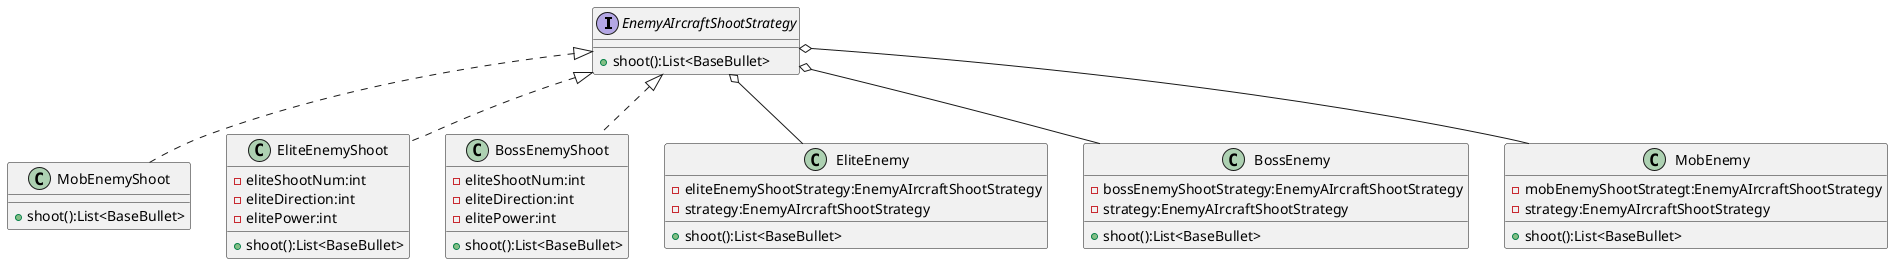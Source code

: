 @startuml
'https://plantuml.com/class-diagram

interface EnemyAIrcraftShootStrategy{
    + shoot():List<BaseBullet>
}

class MobEnemyShoot{
    + shoot():List<BaseBullet>
}

class EliteEnemyShoot{
    - eliteShootNum:int
    - eliteDirection:int
    - elitePower:int
    + shoot():List<BaseBullet>
}

class BossEnemyShoot{
    - eliteShootNum:int
    - eliteDirection:int
    - elitePower:int
    + shoot():List<BaseBullet>
}

class EliteEnemy{
    - eliteEnemyShootStrategy:EnemyAIrcraftShootStrategy
    - strategy:EnemyAIrcraftShootStrategy
    + shoot():List<BaseBullet>
}

class BossEnemy{
    - bossEnemyShootStrategy:EnemyAIrcraftShootStrategy
    - strategy:EnemyAIrcraftShootStrategy
    + shoot():List<BaseBullet>
}

class MobEnemy{
    - mobEnemyShootStrategt:EnemyAIrcraftShootStrategy
    - strategy:EnemyAIrcraftShootStrategy
    + shoot():List<BaseBullet>
}

EnemyAIrcraftShootStrategy <|.. BossEnemyShoot
EnemyAIrcraftShootStrategy <|.. EliteEnemyShoot
EnemyAIrcraftShootStrategy <|.. MobEnemyShoot


EnemyAIrcraftShootStrategy o-- EliteEnemy
EnemyAIrcraftShootStrategy o-- BossEnemy
EnemyAIrcraftShootStrategy o-- MobEnemy
@enduml